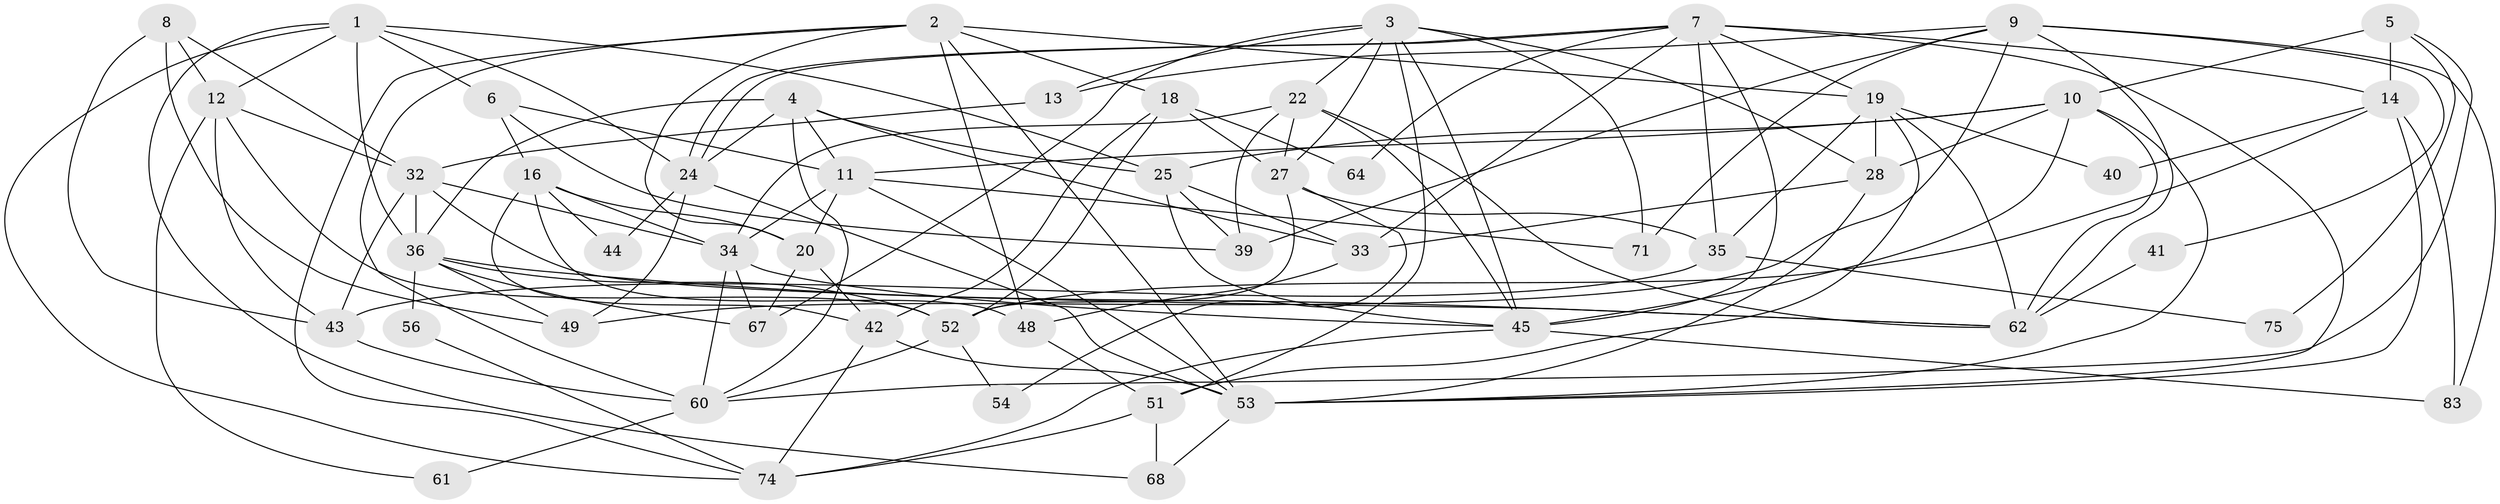 // Generated by graph-tools (version 1.1) at 2025/52/02/27/25 19:52:07]
// undirected, 52 vertices, 135 edges
graph export_dot {
graph [start="1"]
  node [color=gray90,style=filled];
  1 [super="+17"];
  2 [super="+63"];
  3 [super="+30"];
  4 [super="+31"];
  5 [super="+77"];
  6 [super="+15"];
  7 [super="+70"];
  8 [super="+46"];
  9 [super="+26"];
  10 [super="+78"];
  11 [super="+65"];
  12 [super="+80"];
  13;
  14 [super="+21"];
  16 [super="+47"];
  18 [super="+82"];
  19 [super="+69"];
  20 [super="+23"];
  22 [super="+85"];
  24 [super="+76"];
  25 [super="+29"];
  27;
  28 [super="+38"];
  32 [super="+37"];
  33 [super="+50"];
  34 [super="+57"];
  35 [super="+81"];
  36 [super="+73"];
  39 [super="+58"];
  40;
  41;
  42 [super="+66"];
  43 [super="+59"];
  44;
  45 [super="+87"];
  48;
  49;
  51;
  52 [super="+84"];
  53 [super="+55"];
  54;
  56;
  60 [super="+79"];
  61;
  62 [super="+72"];
  64;
  67;
  68;
  71;
  74 [super="+86"];
  75;
  83;
  1 -- 36;
  1 -- 24;
  1 -- 6;
  1 -- 68;
  1 -- 25;
  1 -- 74;
  1 -- 12;
  2 -- 53;
  2 -- 20;
  2 -- 74;
  2 -- 19 [weight=2];
  2 -- 48;
  2 -- 18;
  2 -- 60;
  3 -- 27;
  3 -- 51;
  3 -- 67;
  3 -- 71;
  3 -- 28;
  3 -- 13;
  3 -- 22;
  3 -- 45;
  4 -- 33;
  4 -- 25;
  4 -- 11;
  4 -- 60;
  4 -- 24;
  4 -- 36;
  5 -- 14 [weight=2];
  5 -- 75;
  5 -- 60;
  5 -- 10;
  6 -- 16;
  6 -- 11;
  6 -- 39;
  7 -- 24;
  7 -- 24;
  7 -- 64;
  7 -- 14;
  7 -- 33;
  7 -- 35;
  7 -- 19;
  7 -- 53;
  7 -- 45;
  8 -- 49;
  8 -- 12;
  8 -- 32;
  8 -- 43;
  9 -- 71;
  9 -- 62;
  9 -- 49;
  9 -- 83;
  9 -- 39;
  9 -- 13;
  9 -- 41;
  10 -- 11;
  10 -- 53;
  10 -- 62;
  10 -- 28;
  10 -- 45;
  10 -- 25;
  11 -- 34;
  11 -- 71;
  11 -- 53;
  11 -- 20;
  12 -- 32;
  12 -- 61;
  12 -- 52;
  12 -- 43;
  13 -- 32;
  14 -- 53;
  14 -- 83;
  14 -- 52;
  14 -- 40;
  16 -- 34;
  16 -- 48;
  16 -- 20;
  16 -- 44;
  16 -- 42;
  18 -- 64;
  18 -- 52;
  18 -- 27;
  18 -- 42;
  19 -- 40;
  19 -- 62;
  19 -- 35;
  19 -- 51;
  19 -- 28;
  20 -- 67;
  20 -- 42;
  22 -- 34;
  22 -- 39;
  22 -- 27;
  22 -- 45;
  22 -- 62;
  24 -- 53;
  24 -- 44;
  24 -- 49;
  25 -- 33;
  25 -- 45;
  25 -- 39;
  27 -- 52;
  27 -- 54;
  27 -- 35;
  28 -- 33;
  28 -- 53;
  32 -- 36;
  32 -- 43;
  32 -- 34;
  32 -- 62;
  33 -- 48;
  34 -- 67;
  34 -- 60;
  34 -- 45;
  35 -- 43;
  35 -- 75;
  36 -- 56 [weight=2];
  36 -- 49;
  36 -- 67;
  36 -- 62;
  36 -- 52;
  41 -- 62;
  42 -- 53;
  42 -- 74;
  43 -- 60;
  45 -- 83;
  45 -- 74;
  48 -- 51;
  51 -- 68;
  51 -- 74;
  52 -- 54;
  52 -- 60;
  53 -- 68;
  56 -- 74;
  60 -- 61;
}
